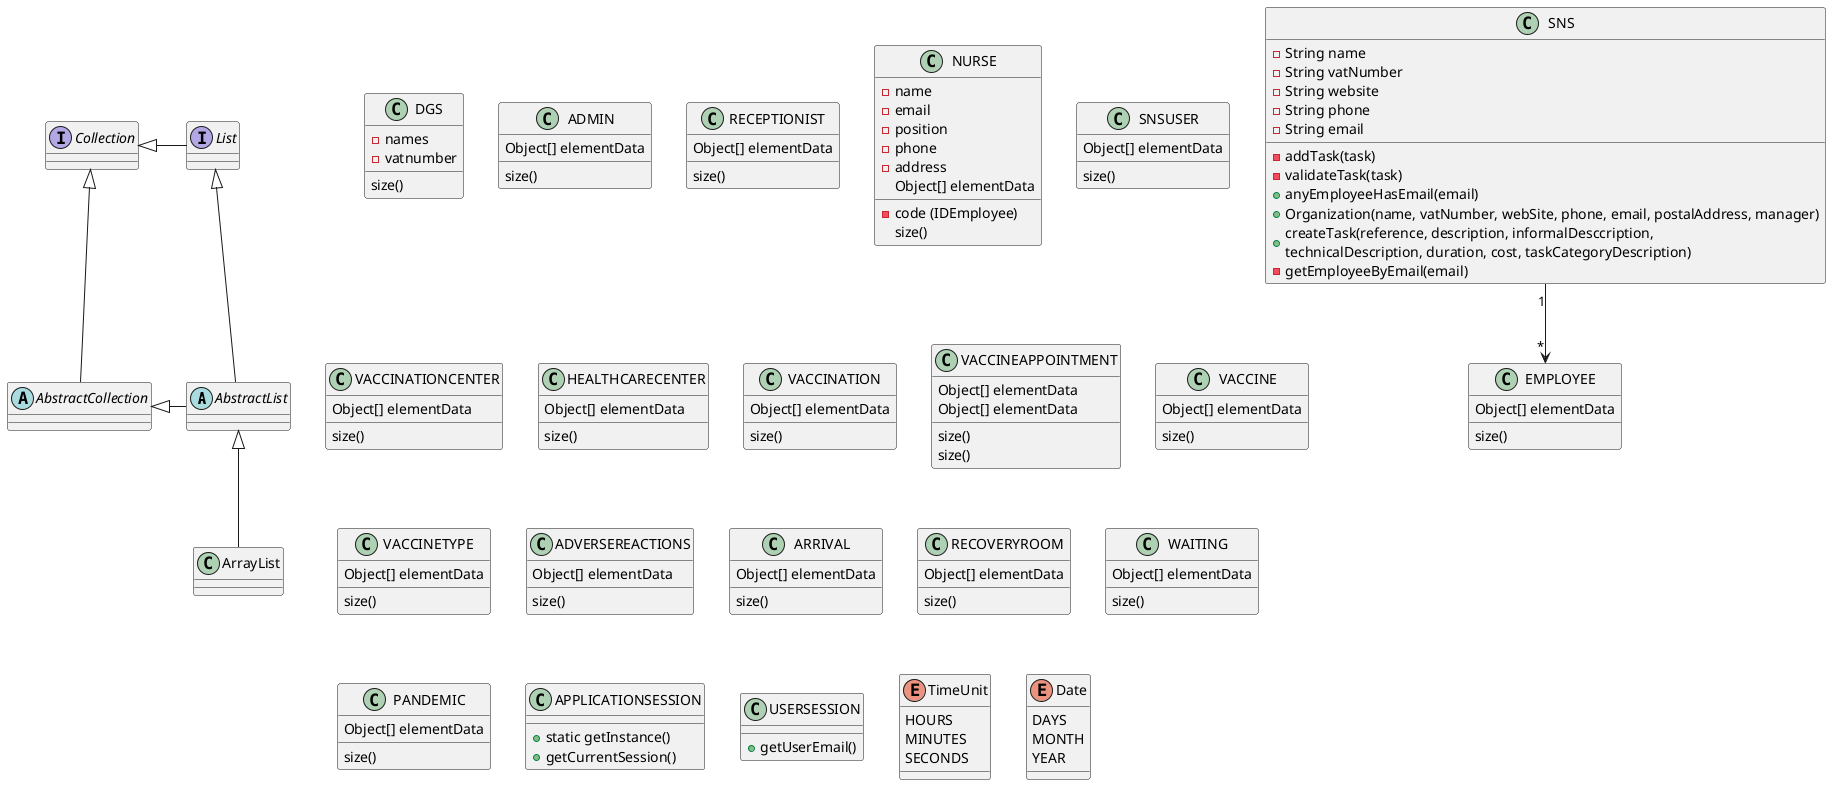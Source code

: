@startuml
'https://plantuml.com/class-diagram

abstract class AbstractList
abstract AbstractCollection
interface List
interface Collection

List <|-- AbstractList
Collection <|-- AbstractCollection

Collection <|- List
AbstractCollection <|- AbstractList
AbstractList <|-- ArrayList

SNS "1" --> "*" EMPLOYEE






class DGS {
    - names
    -vatnumber
     size()
}

class SNS {
  - String name
    - String vatNumber
    - String website
    - String phone
    - String email

    - addTask(task)
    - validateTask(task)
    + anyEmployeeHasEmail(email)
    + Organization(name, vatNumber, webSite, phone, email, postalAddress, manager)
    + createTask(reference, description, informalDesccription,\ntechnicalDescription, duration, cost, taskCategoryDescription)
    - getEmployeeByEmail(email)

}
class EMPLOYEE {
Object[] elementData
size()
}
class ADMIN {
Object[] elementData
size()
}
class RECEPTIONIST {
Object[] elementData
size()
}
class NURSE {
   -name
   - email
   - position
   - phone
   -address
   - code (IDEmployee)
Object[] elementData
size()
}
class SNSUSER {
Object[] elementData
size()
}
class VACCINATIONCENTER {
Object[] elementData
size()
}
class HEALTHCARECENTER {
Object[] elementData
size()
}
class VACCINATION {
Object[] elementData
size()
}
class VACCINEAPPOINTMENT {
Object[] elementData
size()
}
class VACCINE {
Object[] elementData
size()
}
class VACCINETYPE{
Object[] elementData
size()
}
class VACCINEAPPOINTMENT {
Object[] elementData
size()
}
class ADVERSEREACTIONS {
Object[] elementData
size()
}
class ARRIVAL{
Object[] elementData
size()
}
class RECOVERYROOM{
Object[] elementData
size()
}
class WAITING {
Object[] elementData
size()
}
class PANDEMIC {
Object[] elementData
size()
}
class APPLICATIONSESSION{
    + static getInstance()
    + getCurrentSession()

}
class USERSESSION {
+ getUserEmail()

}
enum TimeUnit {
HOURS
MINUTES
SECONDS
}

enum Date {
DAYS
MONTH
YEAR
}

@enduml